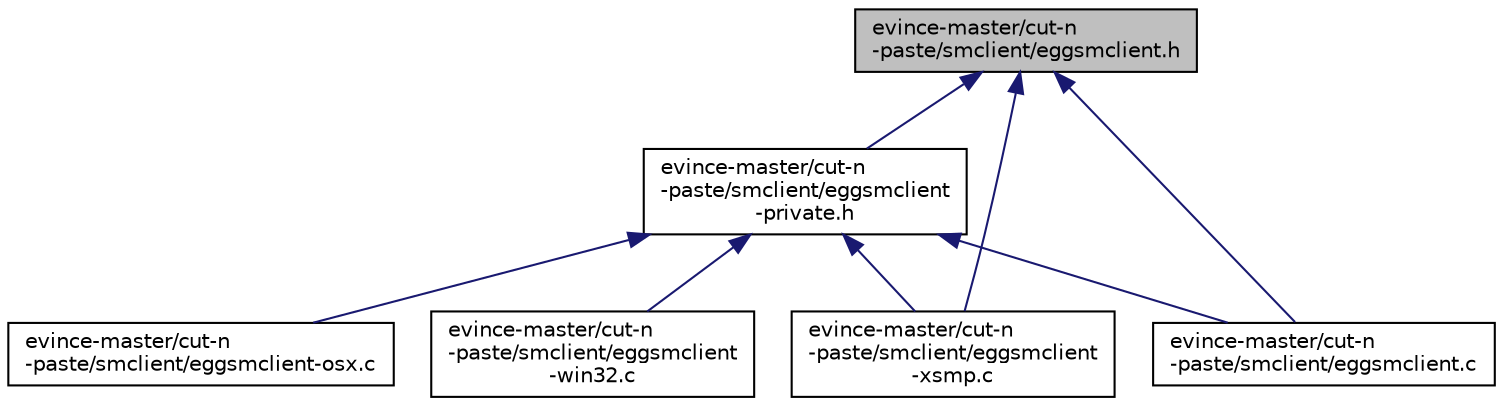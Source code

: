 digraph "evince-master/cut-n-paste/smclient/eggsmclient.h"
{
  edge [fontname="Helvetica",fontsize="10",labelfontname="Helvetica",labelfontsize="10"];
  node [fontname="Helvetica",fontsize="10",shape=record];
  Node1 [label="evince-master/cut-n\l-paste/smclient/eggsmclient.h",height=0.2,width=0.4,color="black", fillcolor="grey75", style="filled" fontcolor="black"];
  Node1 -> Node2 [dir="back",color="midnightblue",fontsize="10",style="solid",fontname="Helvetica"];
  Node2 [label="evince-master/cut-n\l-paste/smclient/eggsmclient\l-private.h",height=0.2,width=0.4,color="black", fillcolor="white", style="filled",URL="$d5/d80/eggsmclient-private_8h.html"];
  Node2 -> Node3 [dir="back",color="midnightblue",fontsize="10",style="solid",fontname="Helvetica"];
  Node3 [label="evince-master/cut-n\l-paste/smclient/eggsmclient-osx.c",height=0.2,width=0.4,color="black", fillcolor="white", style="filled",URL="$d3/dba/eggsmclient-osx_8c.html"];
  Node2 -> Node4 [dir="back",color="midnightblue",fontsize="10",style="solid",fontname="Helvetica"];
  Node4 [label="evince-master/cut-n\l-paste/smclient/eggsmclient\l-win32.c",height=0.2,width=0.4,color="black", fillcolor="white", style="filled",URL="$de/dc8/eggsmclient-win32_8c.html"];
  Node2 -> Node5 [dir="back",color="midnightblue",fontsize="10",style="solid",fontname="Helvetica"];
  Node5 [label="evince-master/cut-n\l-paste/smclient/eggsmclient\l-xsmp.c",height=0.2,width=0.4,color="black", fillcolor="white", style="filled",URL="$d4/d4b/eggsmclient-xsmp_8c.html"];
  Node2 -> Node6 [dir="back",color="midnightblue",fontsize="10",style="solid",fontname="Helvetica"];
  Node6 [label="evince-master/cut-n\l-paste/smclient/eggsmclient.c",height=0.2,width=0.4,color="black", fillcolor="white", style="filled",URL="$de/d1f/eggsmclient_8c.html"];
  Node1 -> Node5 [dir="back",color="midnightblue",fontsize="10",style="solid",fontname="Helvetica"];
  Node1 -> Node6 [dir="back",color="midnightblue",fontsize="10",style="solid",fontname="Helvetica"];
}

